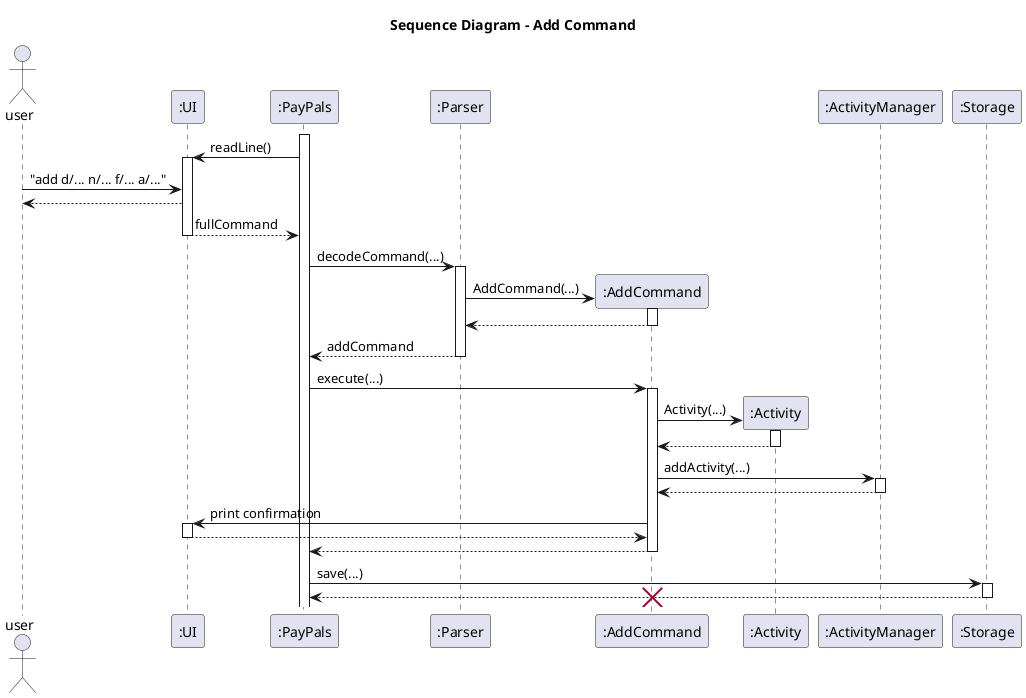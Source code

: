 @startuml
title Sequence Diagram - Add Command
actor user

participant ":UI" as ui
participant ":PayPals" as pp
participant ":Parser" as parser
participant ":AddCommand" as addCmd
participant ":Activity" as activity
participant ":ActivityManager" as mgr
participant ":Storage" as storage

activate pp
pp -> ui : readLine()
activate ui
user -> ui : "add d/... n/... f/... a/..."
ui --> user
ui --> pp : fullCommand
deactivate ui
pp -> parser : decodeCommand(...)
activate parser
parser -> addCmd ** : AddCommand(...)
activate addCmd
addCmd --> parser :
deactivate addCmd
parser --> pp : addCommand
deactivate parser

pp -> addCmd : execute(...)
activate addCmd
addCmd -> activity ** : Activity(...)
activate activity
activity --> addCmd :
deactivate activity

addCmd -> mgr : addActivity(...)
activate mgr
mgr --> addCmd :
deactivate mgr

addCmd -> ui : print confirmation
activate ui
ui --> addCmd :
deactivate ui
addCmd --> pp
deactivate addCmd

pp -> storage : save(...)
activate storage
storage --> pp :
deactivate storage

destroy addCmd

@enduml
